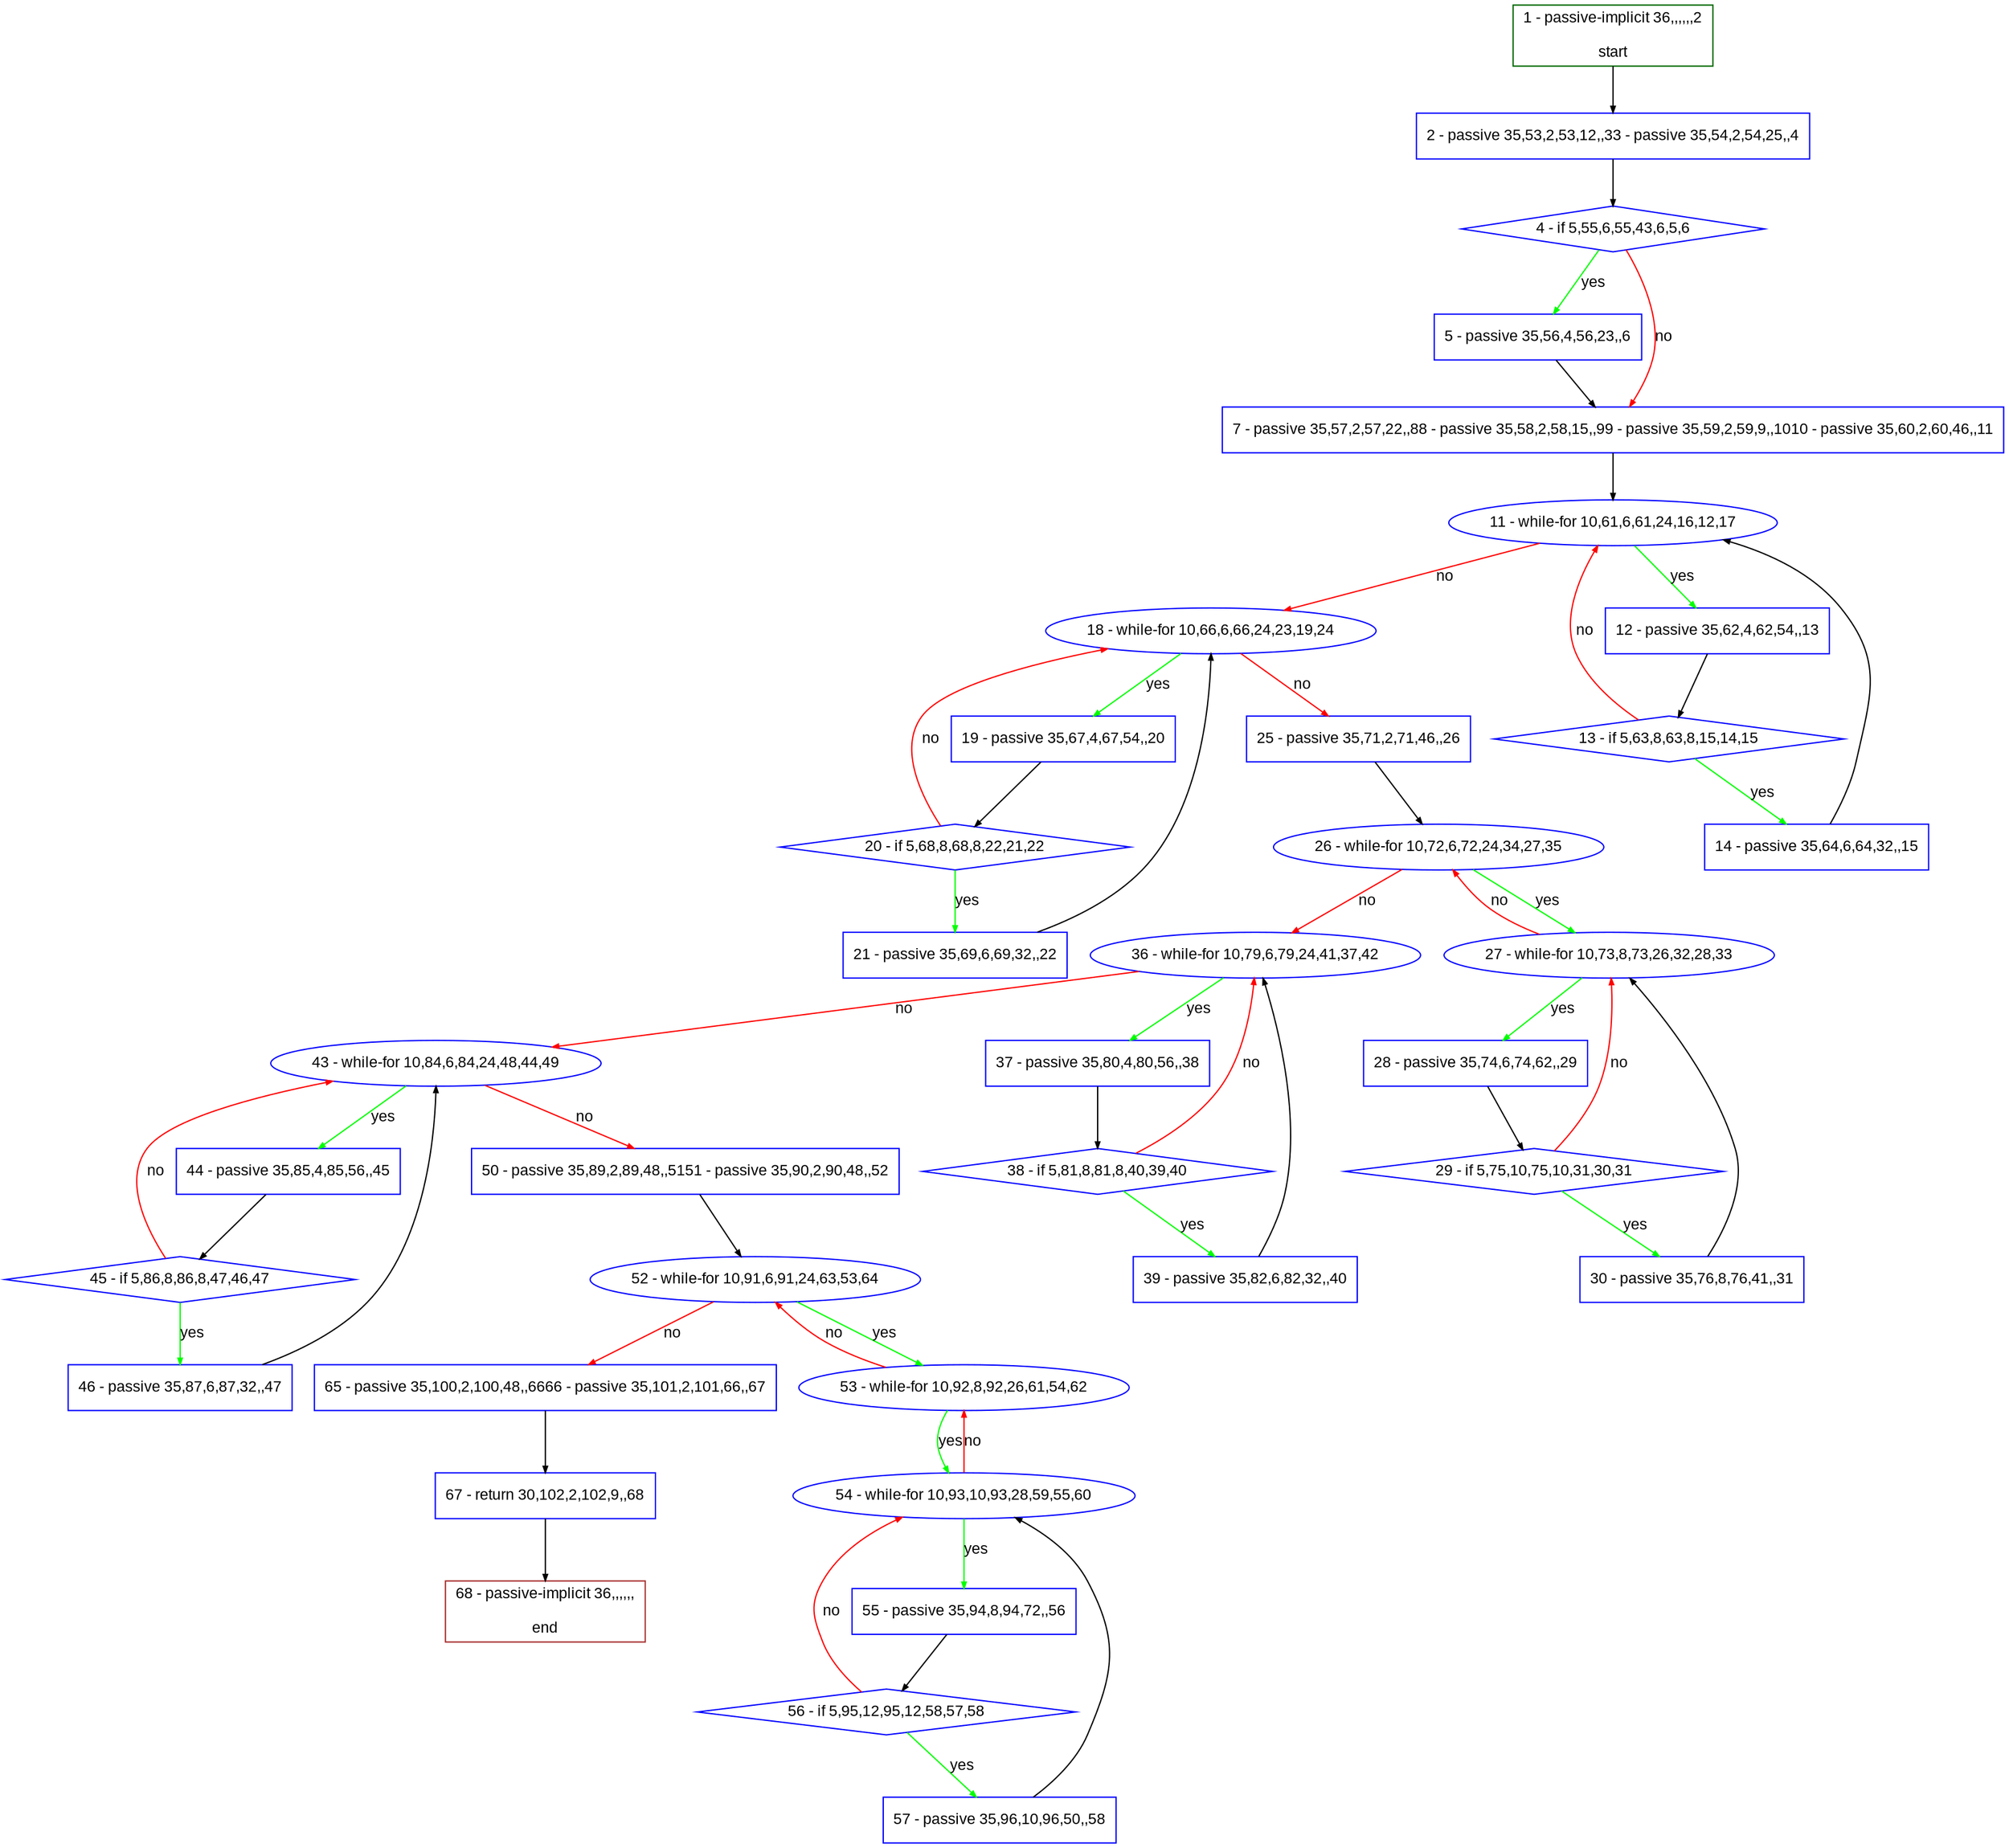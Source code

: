 digraph "" {
  graph [pack="true", label="", fontsize="12", packmode="clust", fontname="Arial", fillcolor="#FFFFCC", bgcolor="white", style="rounded,filled", compound="true"];
  node [node_initialized="no", label="", color="grey", fontsize="12", fillcolor="white", fontname="Arial", style="filled", shape="rectangle", compound="true", fixedsize="false"];
  edge [fontcolor="black", arrowhead="normal", arrowtail="none", arrowsize="0.5", ltail="", label="", color="black", fontsize="12", lhead="", fontname="Arial", dir="forward", compound="true"];
  __N1 [label="2 - passive 35,53,2,53,12,,33 - passive 35,54,2,54,25,,4", color="#0000ff", fillcolor="#ffffff", style="filled", shape="box"];
  __N2 [label="1 - passive-implicit 36,,,,,,2\n\nstart", color="#006400", fillcolor="#ffffff", style="filled", shape="box"];
  __N3 [label="4 - if 5,55,6,55,43,6,5,6", color="#0000ff", fillcolor="#ffffff", style="filled", shape="diamond"];
  __N4 [label="5 - passive 35,56,4,56,23,,6", color="#0000ff", fillcolor="#ffffff", style="filled", shape="box"];
  __N5 [label="7 - passive 35,57,2,57,22,,88 - passive 35,58,2,58,15,,99 - passive 35,59,2,59,9,,1010 - passive 35,60,2,60,46,,11", color="#0000ff", fillcolor="#ffffff", style="filled", shape="box"];
  __N6 [label="11 - while-for 10,61,6,61,24,16,12,17", color="#0000ff", fillcolor="#ffffff", style="filled", shape="oval"];
  __N7 [label="12 - passive 35,62,4,62,54,,13", color="#0000ff", fillcolor="#ffffff", style="filled", shape="box"];
  __N8 [label="18 - while-for 10,66,6,66,24,23,19,24", color="#0000ff", fillcolor="#ffffff", style="filled", shape="oval"];
  __N9 [label="13 - if 5,63,8,63,8,15,14,15", color="#0000ff", fillcolor="#ffffff", style="filled", shape="diamond"];
  __N10 [label="14 - passive 35,64,6,64,32,,15", color="#0000ff", fillcolor="#ffffff", style="filled", shape="box"];
  __N11 [label="19 - passive 35,67,4,67,54,,20", color="#0000ff", fillcolor="#ffffff", style="filled", shape="box"];
  __N12 [label="25 - passive 35,71,2,71,46,,26", color="#0000ff", fillcolor="#ffffff", style="filled", shape="box"];
  __N13 [label="20 - if 5,68,8,68,8,22,21,22", color="#0000ff", fillcolor="#ffffff", style="filled", shape="diamond"];
  __N14 [label="21 - passive 35,69,6,69,32,,22", color="#0000ff", fillcolor="#ffffff", style="filled", shape="box"];
  __N15 [label="26 - while-for 10,72,6,72,24,34,27,35", color="#0000ff", fillcolor="#ffffff", style="filled", shape="oval"];
  __N16 [label="27 - while-for 10,73,8,73,26,32,28,33", color="#0000ff", fillcolor="#ffffff", style="filled", shape="oval"];
  __N17 [label="36 - while-for 10,79,6,79,24,41,37,42", color="#0000ff", fillcolor="#ffffff", style="filled", shape="oval"];
  __N18 [label="28 - passive 35,74,6,74,62,,29", color="#0000ff", fillcolor="#ffffff", style="filled", shape="box"];
  __N19 [label="29 - if 5,75,10,75,10,31,30,31", color="#0000ff", fillcolor="#ffffff", style="filled", shape="diamond"];
  __N20 [label="30 - passive 35,76,8,76,41,,31", color="#0000ff", fillcolor="#ffffff", style="filled", shape="box"];
  __N21 [label="37 - passive 35,80,4,80,56,,38", color="#0000ff", fillcolor="#ffffff", style="filled", shape="box"];
  __N22 [label="43 - while-for 10,84,6,84,24,48,44,49", color="#0000ff", fillcolor="#ffffff", style="filled", shape="oval"];
  __N23 [label="38 - if 5,81,8,81,8,40,39,40", color="#0000ff", fillcolor="#ffffff", style="filled", shape="diamond"];
  __N24 [label="39 - passive 35,82,6,82,32,,40", color="#0000ff", fillcolor="#ffffff", style="filled", shape="box"];
  __N25 [label="44 - passive 35,85,4,85,56,,45", color="#0000ff", fillcolor="#ffffff", style="filled", shape="box"];
  __N26 [label="50 - passive 35,89,2,89,48,,5151 - passive 35,90,2,90,48,,52", color="#0000ff", fillcolor="#ffffff", style="filled", shape="box"];
  __N27 [label="45 - if 5,86,8,86,8,47,46,47", color="#0000ff", fillcolor="#ffffff", style="filled", shape="diamond"];
  __N28 [label="46 - passive 35,87,6,87,32,,47", color="#0000ff", fillcolor="#ffffff", style="filled", shape="box"];
  __N29 [label="52 - while-for 10,91,6,91,24,63,53,64", color="#0000ff", fillcolor="#ffffff", style="filled", shape="oval"];
  __N30 [label="53 - while-for 10,92,8,92,26,61,54,62", color="#0000ff", fillcolor="#ffffff", style="filled", shape="oval"];
  __N31 [label="65 - passive 35,100,2,100,48,,6666 - passive 35,101,2,101,66,,67", color="#0000ff", fillcolor="#ffffff", style="filled", shape="box"];
  __N32 [label="54 - while-for 10,93,10,93,28,59,55,60", color="#0000ff", fillcolor="#ffffff", style="filled", shape="oval"];
  __N33 [label="55 - passive 35,94,8,94,72,,56", color="#0000ff", fillcolor="#ffffff", style="filled", shape="box"];
  __N34 [label="56 - if 5,95,12,95,12,58,57,58", color="#0000ff", fillcolor="#ffffff", style="filled", shape="diamond"];
  __N35 [label="57 - passive 35,96,10,96,50,,58", color="#0000ff", fillcolor="#ffffff", style="filled", shape="box"];
  __N36 [label="67 - return 30,102,2,102,9,,68", color="#0000ff", fillcolor="#ffffff", style="filled", shape="box"];
  __N37 [label="68 - passive-implicit 36,,,,,,\n\nend", color="#a52a2a", fillcolor="#ffffff", style="filled", shape="box"];
  __N2 -> __N1 [arrowhead="normal", arrowtail="none", color="#000000", label="", dir="forward"];
  __N1 -> __N3 [arrowhead="normal", arrowtail="none", color="#000000", label="", dir="forward"];
  __N3 -> __N4 [arrowhead="normal", arrowtail="none", color="#00ff00", label="yes", dir="forward"];
  __N3 -> __N5 [arrowhead="normal", arrowtail="none", color="#ff0000", label="no", dir="forward"];
  __N4 -> __N5 [arrowhead="normal", arrowtail="none", color="#000000", label="", dir="forward"];
  __N5 -> __N6 [arrowhead="normal", arrowtail="none", color="#000000", label="", dir="forward"];
  __N6 -> __N7 [arrowhead="normal", arrowtail="none", color="#00ff00", label="yes", dir="forward"];
  __N6 -> __N8 [arrowhead="normal", arrowtail="none", color="#ff0000", label="no", dir="forward"];
  __N7 -> __N9 [arrowhead="normal", arrowtail="none", color="#000000", label="", dir="forward"];
  __N9 -> __N6 [arrowhead="normal", arrowtail="none", color="#ff0000", label="no", dir="forward"];
  __N9 -> __N10 [arrowhead="normal", arrowtail="none", color="#00ff00", label="yes", dir="forward"];
  __N10 -> __N6 [arrowhead="normal", arrowtail="none", color="#000000", label="", dir="forward"];
  __N8 -> __N11 [arrowhead="normal", arrowtail="none", color="#00ff00", label="yes", dir="forward"];
  __N8 -> __N12 [arrowhead="normal", arrowtail="none", color="#ff0000", label="no", dir="forward"];
  __N11 -> __N13 [arrowhead="normal", arrowtail="none", color="#000000", label="", dir="forward"];
  __N13 -> __N8 [arrowhead="normal", arrowtail="none", color="#ff0000", label="no", dir="forward"];
  __N13 -> __N14 [arrowhead="normal", arrowtail="none", color="#00ff00", label="yes", dir="forward"];
  __N14 -> __N8 [arrowhead="normal", arrowtail="none", color="#000000", label="", dir="forward"];
  __N12 -> __N15 [arrowhead="normal", arrowtail="none", color="#000000", label="", dir="forward"];
  __N15 -> __N16 [arrowhead="normal", arrowtail="none", color="#00ff00", label="yes", dir="forward"];
  __N16 -> __N15 [arrowhead="normal", arrowtail="none", color="#ff0000", label="no", dir="forward"];
  __N15 -> __N17 [arrowhead="normal", arrowtail="none", color="#ff0000", label="no", dir="forward"];
  __N16 -> __N18 [arrowhead="normal", arrowtail="none", color="#00ff00", label="yes", dir="forward"];
  __N18 -> __N19 [arrowhead="normal", arrowtail="none", color="#000000", label="", dir="forward"];
  __N19 -> __N16 [arrowhead="normal", arrowtail="none", color="#ff0000", label="no", dir="forward"];
  __N19 -> __N20 [arrowhead="normal", arrowtail="none", color="#00ff00", label="yes", dir="forward"];
  __N20 -> __N16 [arrowhead="normal", arrowtail="none", color="#000000", label="", dir="forward"];
  __N17 -> __N21 [arrowhead="normal", arrowtail="none", color="#00ff00", label="yes", dir="forward"];
  __N17 -> __N22 [arrowhead="normal", arrowtail="none", color="#ff0000", label="no", dir="forward"];
  __N21 -> __N23 [arrowhead="normal", arrowtail="none", color="#000000", label="", dir="forward"];
  __N23 -> __N17 [arrowhead="normal", arrowtail="none", color="#ff0000", label="no", dir="forward"];
  __N23 -> __N24 [arrowhead="normal", arrowtail="none", color="#00ff00", label="yes", dir="forward"];
  __N24 -> __N17 [arrowhead="normal", arrowtail="none", color="#000000", label="", dir="forward"];
  __N22 -> __N25 [arrowhead="normal", arrowtail="none", color="#00ff00", label="yes", dir="forward"];
  __N22 -> __N26 [arrowhead="normal", arrowtail="none", color="#ff0000", label="no", dir="forward"];
  __N25 -> __N27 [arrowhead="normal", arrowtail="none", color="#000000", label="", dir="forward"];
  __N27 -> __N22 [arrowhead="normal", arrowtail="none", color="#ff0000", label="no", dir="forward"];
  __N27 -> __N28 [arrowhead="normal", arrowtail="none", color="#00ff00", label="yes", dir="forward"];
  __N28 -> __N22 [arrowhead="normal", arrowtail="none", color="#000000", label="", dir="forward"];
  __N26 -> __N29 [arrowhead="normal", arrowtail="none", color="#000000", label="", dir="forward"];
  __N29 -> __N30 [arrowhead="normal", arrowtail="none", color="#00ff00", label="yes", dir="forward"];
  __N30 -> __N29 [arrowhead="normal", arrowtail="none", color="#ff0000", label="no", dir="forward"];
  __N29 -> __N31 [arrowhead="normal", arrowtail="none", color="#ff0000", label="no", dir="forward"];
  __N30 -> __N32 [arrowhead="normal", arrowtail="none", color="#00ff00", label="yes", dir="forward"];
  __N32 -> __N30 [arrowhead="normal", arrowtail="none", color="#ff0000", label="no", dir="forward"];
  __N32 -> __N33 [arrowhead="normal", arrowtail="none", color="#00ff00", label="yes", dir="forward"];
  __N33 -> __N34 [arrowhead="normal", arrowtail="none", color="#000000", label="", dir="forward"];
  __N34 -> __N32 [arrowhead="normal", arrowtail="none", color="#ff0000", label="no", dir="forward"];
  __N34 -> __N35 [arrowhead="normal", arrowtail="none", color="#00ff00", label="yes", dir="forward"];
  __N35 -> __N32 [arrowhead="normal", arrowtail="none", color="#000000", label="", dir="forward"];
  __N31 -> __N36 [arrowhead="normal", arrowtail="none", color="#000000", label="", dir="forward"];
  __N36 -> __N37 [arrowhead="normal", arrowtail="none", color="#000000", label="", dir="forward"];
}
